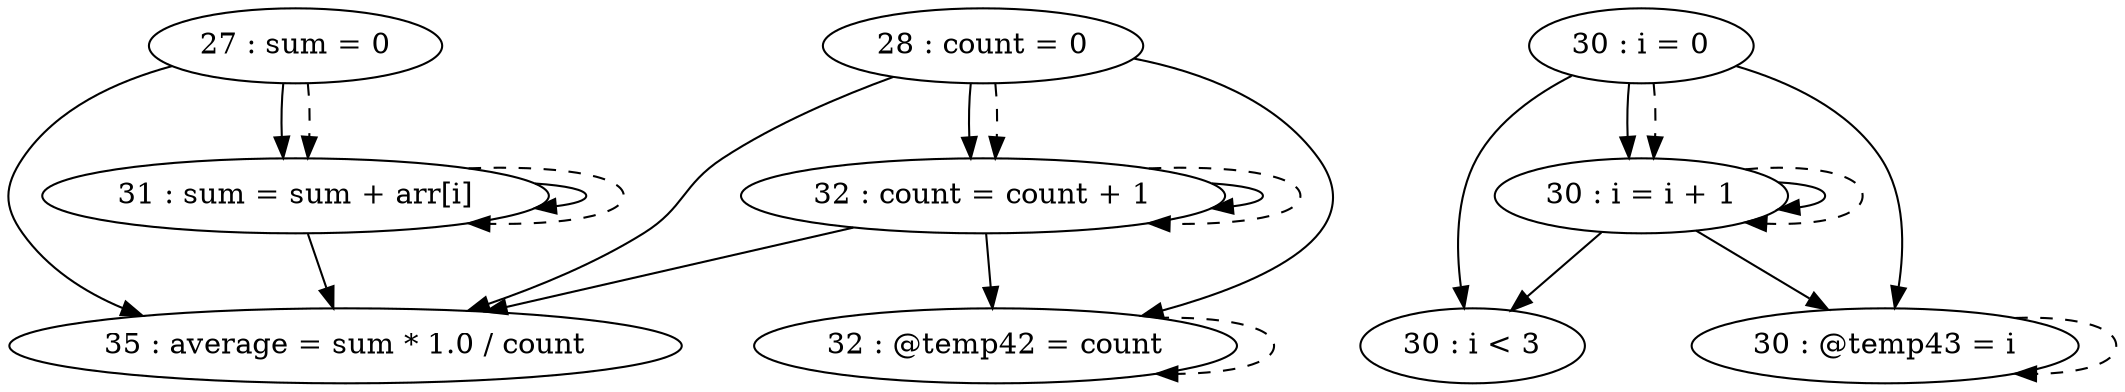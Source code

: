 digraph G {
"27 : sum = 0"
"27 : sum = 0" -> "35 : average = sum * 1.0 / count"
"27 : sum = 0" -> "31 : sum = sum + arr[i]"
"27 : sum = 0" -> "31 : sum = sum + arr[i]" [style=dashed]
"28 : count = 0"
"28 : count = 0" -> "32 : count = count + 1"
"28 : count = 0" -> "32 : @temp42 = count"
"28 : count = 0" -> "35 : average = sum * 1.0 / count"
"28 : count = 0" -> "32 : count = count + 1" [style=dashed]
"30 : i = 0"
"30 : i = 0" -> "30 : i < 3"
"30 : i = 0" -> "30 : i = i + 1"
"30 : i = 0" -> "30 : @temp43 = i"
"30 : i = 0" -> "30 : i = i + 1" [style=dashed]
"30 : i < 3"
"31 : sum = sum + arr[i]"
"31 : sum = sum + arr[i]" -> "35 : average = sum * 1.0 / count"
"31 : sum = sum + arr[i]" -> "31 : sum = sum + arr[i]"
"31 : sum = sum + arr[i]" -> "31 : sum = sum + arr[i]" [style=dashed]
"32 : @temp42 = count"
"32 : @temp42 = count" -> "32 : @temp42 = count" [style=dashed]
"32 : count = count + 1"
"32 : count = count + 1" -> "32 : count = count + 1"
"32 : count = count + 1" -> "32 : @temp42 = count"
"32 : count = count + 1" -> "35 : average = sum * 1.0 / count"
"32 : count = count + 1" -> "32 : count = count + 1" [style=dashed]
"30 : @temp43 = i"
"30 : @temp43 = i" -> "30 : @temp43 = i" [style=dashed]
"30 : i = i + 1"
"30 : i = i + 1" -> "30 : i < 3"
"30 : i = i + 1" -> "30 : i = i + 1"
"30 : i = i + 1" -> "30 : @temp43 = i"
"30 : i = i + 1" -> "30 : i = i + 1" [style=dashed]
"35 : average = sum * 1.0 / count"
}
